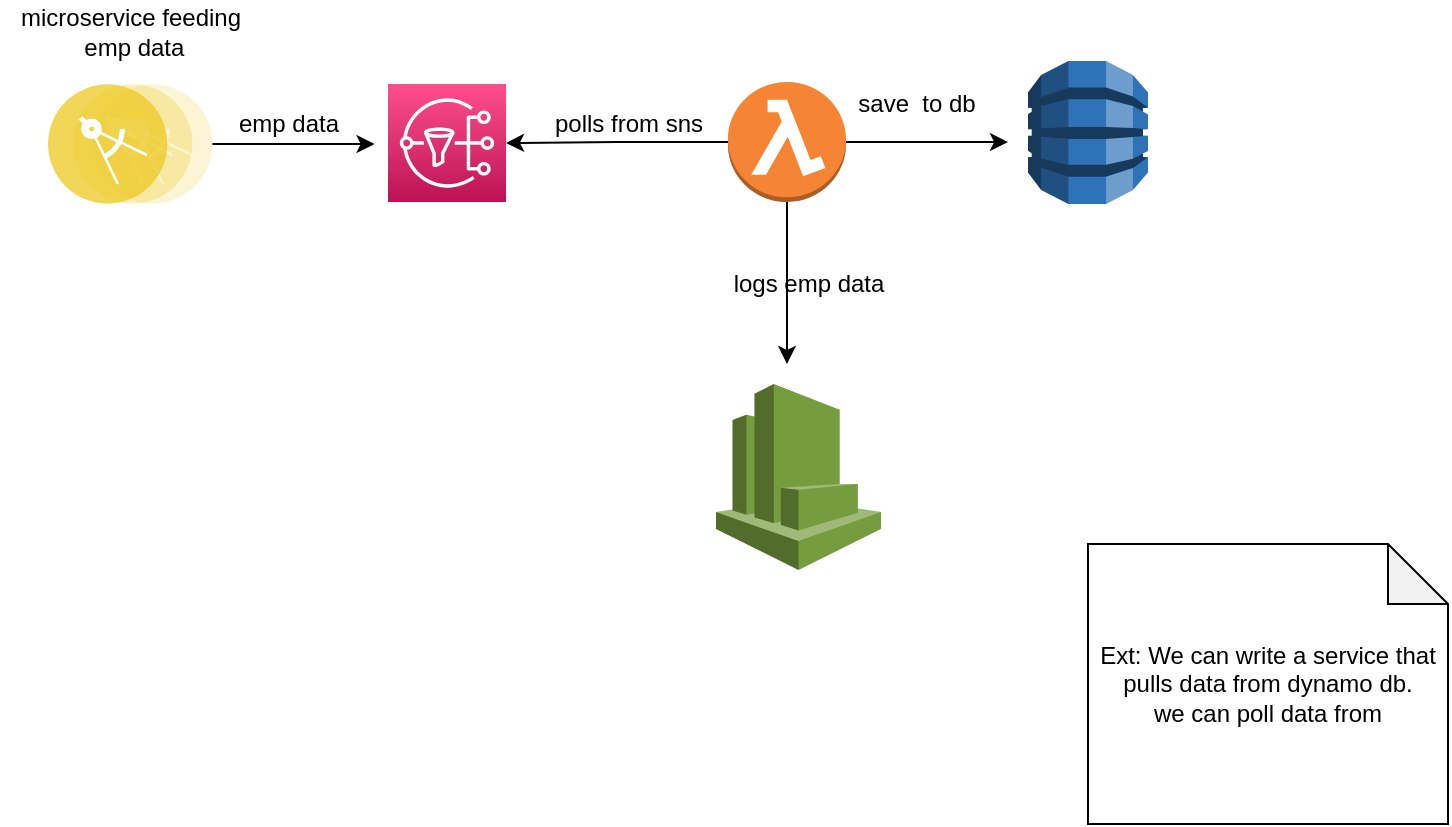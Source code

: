 <mxfile version="18.0.2" type="github"><diagram id="DjPhXiUsdy96C49wbS90" name="Page-1"><mxGraphModel dx="1038" dy="571" grid="1" gridSize="10" guides="1" tooltips="1" connect="1" arrows="1" fold="1" page="1" pageScale="1" pageWidth="827" pageHeight="1169" math="0" shadow="0"><root><mxCell id="0"/><mxCell id="1" parent="0"/><mxCell id="8-qvWsN_aHh_Umlj2VNd-3" value="" style="edgeStyle=orthogonalEdgeStyle;rounded=0;orthogonalLoop=1;jettySize=auto;html=1;" edge="1" parent="1" source="8-qvWsN_aHh_Umlj2VNd-1"><mxGeometry relative="1" as="geometry"><mxPoint x="243.3" y="210" as="targetPoint"/></mxGeometry></mxCell><mxCell id="8-qvWsN_aHh_Umlj2VNd-1" value="" style="aspect=fixed;perimeter=ellipsePerimeter;html=1;align=center;shadow=0;dashed=0;fontColor=#4277BB;labelBackgroundColor=#ffffff;fontSize=12;spacingTop=3;image;image=img/lib/ibm/applications/microservice.svg;" vertex="1" parent="1"><mxGeometry x="80" y="180" width="82.2" height="60" as="geometry"/></mxCell><mxCell id="8-qvWsN_aHh_Umlj2VNd-4" value="" style="sketch=0;points=[[0,0,0],[0.25,0,0],[0.5,0,0],[0.75,0,0],[1,0,0],[0,1,0],[0.25,1,0],[0.5,1,0],[0.75,1,0],[1,1,0],[0,0.25,0],[0,0.5,0],[0,0.75,0],[1,0.25,0],[1,0.5,0],[1,0.75,0]];outlineConnect=0;fontColor=#232F3E;gradientColor=#FF4F8B;gradientDirection=north;fillColor=#BC1356;strokeColor=#ffffff;dashed=0;verticalLabelPosition=bottom;verticalAlign=top;align=center;html=1;fontSize=12;fontStyle=0;aspect=fixed;shape=mxgraph.aws4.resourceIcon;resIcon=mxgraph.aws4.sns;" vertex="1" parent="1"><mxGeometry x="250" y="180" width="59" height="59" as="geometry"/></mxCell><mxCell id="8-qvWsN_aHh_Umlj2VNd-13" style="edgeStyle=orthogonalEdgeStyle;rounded=0;orthogonalLoop=1;jettySize=auto;html=1;entryX=1;entryY=0.5;entryDx=0;entryDy=0;entryPerimeter=0;" edge="1" parent="1" source="8-qvWsN_aHh_Umlj2VNd-8" target="8-qvWsN_aHh_Umlj2VNd-4"><mxGeometry relative="1" as="geometry"/></mxCell><mxCell id="8-qvWsN_aHh_Umlj2VNd-16" style="edgeStyle=orthogonalEdgeStyle;rounded=0;orthogonalLoop=1;jettySize=auto;html=1;" edge="1" parent="1" source="8-qvWsN_aHh_Umlj2VNd-8"><mxGeometry relative="1" as="geometry"><mxPoint x="560" y="209" as="targetPoint"/></mxGeometry></mxCell><mxCell id="8-qvWsN_aHh_Umlj2VNd-18" style="edgeStyle=orthogonalEdgeStyle;rounded=0;orthogonalLoop=1;jettySize=auto;html=1;" edge="1" parent="1" source="8-qvWsN_aHh_Umlj2VNd-8"><mxGeometry relative="1" as="geometry"><mxPoint x="449.5" y="320" as="targetPoint"/></mxGeometry></mxCell><mxCell id="8-qvWsN_aHh_Umlj2VNd-8" value="" style="outlineConnect=0;dashed=0;verticalLabelPosition=bottom;verticalAlign=top;align=center;html=1;shape=mxgraph.aws3.lambda_function;fillColor=#F58534;gradientColor=none;" vertex="1" parent="1"><mxGeometry x="420" y="179" width="59" height="60" as="geometry"/></mxCell><mxCell id="8-qvWsN_aHh_Umlj2VNd-14" value="" style="outlineConnect=0;dashed=0;verticalLabelPosition=bottom;verticalAlign=top;align=center;html=1;shape=mxgraph.aws3.dynamo_db;fillColor=#2E73B8;gradientColor=none;" vertex="1" parent="1"><mxGeometry x="570" y="168.5" width="60" height="71.5" as="geometry"/></mxCell><mxCell id="8-qvWsN_aHh_Umlj2VNd-17" value="" style="outlineConnect=0;dashed=0;verticalLabelPosition=bottom;verticalAlign=top;align=center;html=1;shape=mxgraph.aws3.cloudwatch;fillColor=#759C3E;gradientColor=none;" vertex="1" parent="1"><mxGeometry x="414" y="330" width="82.5" height="93" as="geometry"/></mxCell><mxCell id="8-qvWsN_aHh_Umlj2VNd-19" value="Ext: We can write a service that pulls data from dynamo db.&lt;br&gt;we can poll data from" style="shape=note;whiteSpace=wrap;html=1;backgroundOutline=1;darkOpacity=0.05;" vertex="1" parent="1"><mxGeometry x="600" y="410" width="180" height="140" as="geometry"/></mxCell><mxCell id="8-qvWsN_aHh_Umlj2VNd-20" value="emp data" style="text;html=1;align=center;verticalAlign=middle;resizable=0;points=[];autosize=1;strokeColor=none;fillColor=none;" vertex="1" parent="1"><mxGeometry x="165" y="190" width="70" height="20" as="geometry"/></mxCell><mxCell id="8-qvWsN_aHh_Umlj2VNd-21" value="polls from sns" style="text;html=1;align=center;verticalAlign=middle;resizable=0;points=[];autosize=1;strokeColor=none;fillColor=none;" vertex="1" parent="1"><mxGeometry x="325" y="190" width="90" height="20" as="geometry"/></mxCell><mxCell id="8-qvWsN_aHh_Umlj2VNd-22" value="logs emp data" style="text;html=1;align=center;verticalAlign=middle;resizable=0;points=[];autosize=1;strokeColor=none;fillColor=none;" vertex="1" parent="1"><mxGeometry x="415" y="270" width="90" height="20" as="geometry"/></mxCell><mxCell id="8-qvWsN_aHh_Umlj2VNd-23" value="save&amp;nbsp; to db" style="text;html=1;align=center;verticalAlign=middle;resizable=0;points=[];autosize=1;strokeColor=none;fillColor=none;" vertex="1" parent="1"><mxGeometry x="479" y="180" width="70" height="20" as="geometry"/></mxCell><mxCell id="8-qvWsN_aHh_Umlj2VNd-24" value="microservice feeding&lt;br&gt;&amp;nbsp;emp data" style="text;html=1;align=center;verticalAlign=middle;resizable=0;points=[];autosize=1;strokeColor=none;fillColor=none;" vertex="1" parent="1"><mxGeometry x="56.1" y="138.5" width="130" height="30" as="geometry"/></mxCell></root></mxGraphModel></diagram></mxfile>
